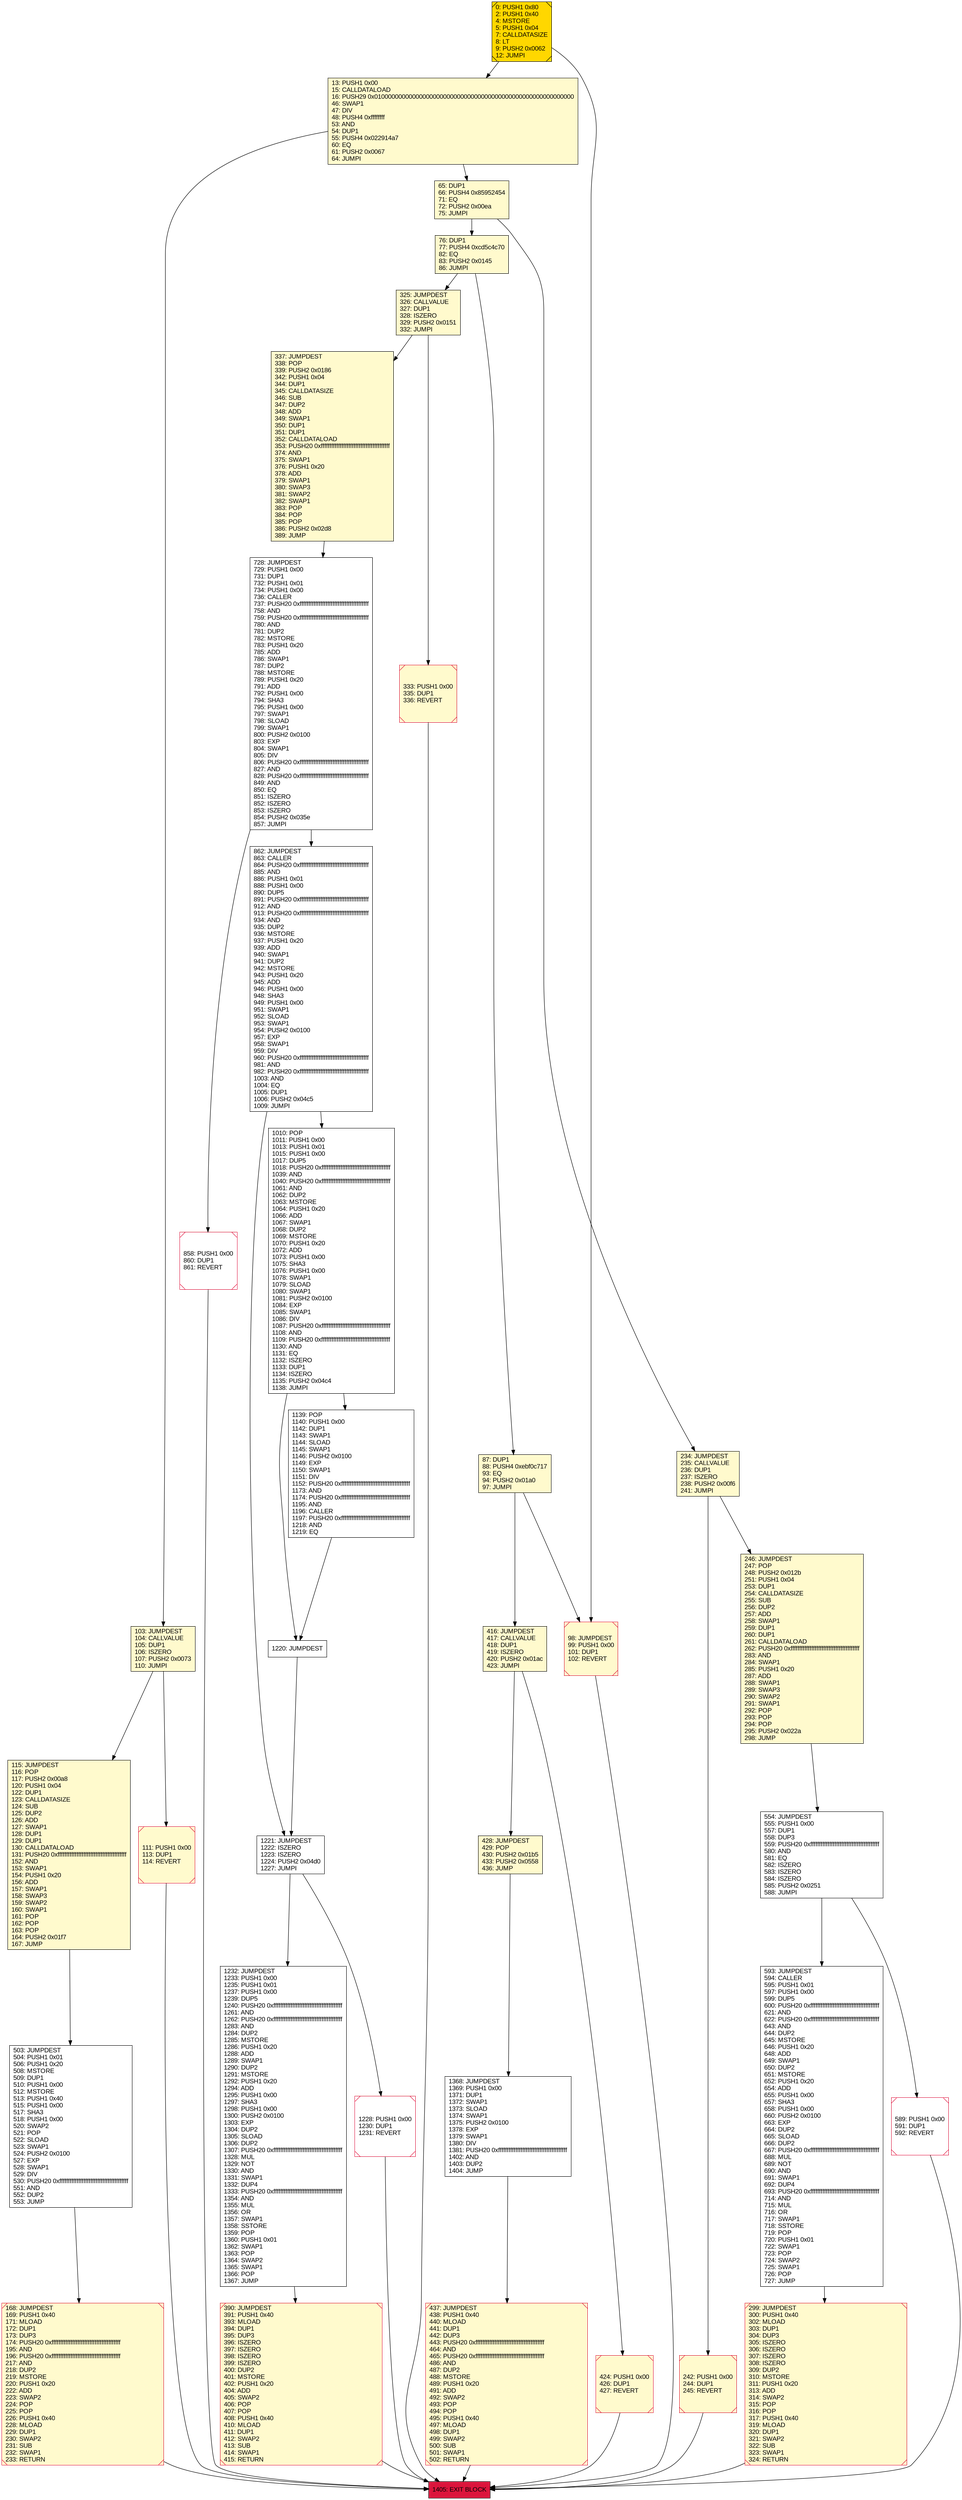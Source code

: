 digraph G {
bgcolor=transparent rankdir=UD;
node [shape=box style=filled color=black fillcolor=white fontname=arial fontcolor=black];
503 [label="503: JUMPDEST\l504: PUSH1 0x01\l506: PUSH1 0x20\l508: MSTORE\l509: DUP1\l510: PUSH1 0x00\l512: MSTORE\l513: PUSH1 0x40\l515: PUSH1 0x00\l517: SHA3\l518: PUSH1 0x00\l520: SWAP2\l521: POP\l522: SLOAD\l523: SWAP1\l524: PUSH2 0x0100\l527: EXP\l528: SWAP1\l529: DIV\l530: PUSH20 0xffffffffffffffffffffffffffffffffffffffff\l551: AND\l552: DUP2\l553: JUMP\l" ];
13 [label="13: PUSH1 0x00\l15: CALLDATALOAD\l16: PUSH29 0x0100000000000000000000000000000000000000000000000000000000\l46: SWAP1\l47: DIV\l48: PUSH4 0xffffffff\l53: AND\l54: DUP1\l55: PUSH4 0x022914a7\l60: EQ\l61: PUSH2 0x0067\l64: JUMPI\l" fillcolor=lemonchiffon ];
554 [label="554: JUMPDEST\l555: PUSH1 0x00\l557: DUP1\l558: DUP3\l559: PUSH20 0xffffffffffffffffffffffffffffffffffffffff\l580: AND\l581: EQ\l582: ISZERO\l583: ISZERO\l584: ISZERO\l585: PUSH2 0x0251\l588: JUMPI\l" ];
87 [label="87: DUP1\l88: PUSH4 0xebf0c717\l93: EQ\l94: PUSH2 0x01a0\l97: JUMPI\l" fillcolor=lemonchiffon ];
103 [label="103: JUMPDEST\l104: CALLVALUE\l105: DUP1\l106: ISZERO\l107: PUSH2 0x0073\l110: JUMPI\l" fillcolor=lemonchiffon ];
424 [label="424: PUSH1 0x00\l426: DUP1\l427: REVERT\l" fillcolor=lemonchiffon shape=Msquare color=crimson ];
1220 [label="1220: JUMPDEST\l" ];
111 [label="111: PUSH1 0x00\l113: DUP1\l114: REVERT\l" fillcolor=lemonchiffon shape=Msquare color=crimson ];
242 [label="242: PUSH1 0x00\l244: DUP1\l245: REVERT\l" fillcolor=lemonchiffon shape=Msquare color=crimson ];
1139 [label="1139: POP\l1140: PUSH1 0x00\l1142: DUP1\l1143: SWAP1\l1144: SLOAD\l1145: SWAP1\l1146: PUSH2 0x0100\l1149: EXP\l1150: SWAP1\l1151: DIV\l1152: PUSH20 0xffffffffffffffffffffffffffffffffffffffff\l1173: AND\l1174: PUSH20 0xffffffffffffffffffffffffffffffffffffffff\l1195: AND\l1196: CALLER\l1197: PUSH20 0xffffffffffffffffffffffffffffffffffffffff\l1218: AND\l1219: EQ\l" ];
299 [label="299: JUMPDEST\l300: PUSH1 0x40\l302: MLOAD\l303: DUP1\l304: DUP3\l305: ISZERO\l306: ISZERO\l307: ISZERO\l308: ISZERO\l309: DUP2\l310: MSTORE\l311: PUSH1 0x20\l313: ADD\l314: SWAP2\l315: POP\l316: POP\l317: PUSH1 0x40\l319: MLOAD\l320: DUP1\l321: SWAP2\l322: SUB\l323: SWAP1\l324: RETURN\l" fillcolor=lemonchiffon shape=Msquare color=crimson ];
1232 [label="1232: JUMPDEST\l1233: PUSH1 0x00\l1235: PUSH1 0x01\l1237: PUSH1 0x00\l1239: DUP5\l1240: PUSH20 0xffffffffffffffffffffffffffffffffffffffff\l1261: AND\l1262: PUSH20 0xffffffffffffffffffffffffffffffffffffffff\l1283: AND\l1284: DUP2\l1285: MSTORE\l1286: PUSH1 0x20\l1288: ADD\l1289: SWAP1\l1290: DUP2\l1291: MSTORE\l1292: PUSH1 0x20\l1294: ADD\l1295: PUSH1 0x00\l1297: SHA3\l1298: PUSH1 0x00\l1300: PUSH2 0x0100\l1303: EXP\l1304: DUP2\l1305: SLOAD\l1306: DUP2\l1307: PUSH20 0xffffffffffffffffffffffffffffffffffffffff\l1328: MUL\l1329: NOT\l1330: AND\l1331: SWAP1\l1332: DUP4\l1333: PUSH20 0xffffffffffffffffffffffffffffffffffffffff\l1354: AND\l1355: MUL\l1356: OR\l1357: SWAP1\l1358: SSTORE\l1359: POP\l1360: PUSH1 0x01\l1362: SWAP1\l1363: POP\l1364: SWAP2\l1365: SWAP1\l1366: POP\l1367: JUMP\l" ];
862 [label="862: JUMPDEST\l863: CALLER\l864: PUSH20 0xffffffffffffffffffffffffffffffffffffffff\l885: AND\l886: PUSH1 0x01\l888: PUSH1 0x00\l890: DUP5\l891: PUSH20 0xffffffffffffffffffffffffffffffffffffffff\l912: AND\l913: PUSH20 0xffffffffffffffffffffffffffffffffffffffff\l934: AND\l935: DUP2\l936: MSTORE\l937: PUSH1 0x20\l939: ADD\l940: SWAP1\l941: DUP2\l942: MSTORE\l943: PUSH1 0x20\l945: ADD\l946: PUSH1 0x00\l948: SHA3\l949: PUSH1 0x00\l951: SWAP1\l952: SLOAD\l953: SWAP1\l954: PUSH2 0x0100\l957: EXP\l958: SWAP1\l959: DIV\l960: PUSH20 0xffffffffffffffffffffffffffffffffffffffff\l981: AND\l982: PUSH20 0xffffffffffffffffffffffffffffffffffffffff\l1003: AND\l1004: EQ\l1005: DUP1\l1006: PUSH2 0x04c5\l1009: JUMPI\l" ];
428 [label="428: JUMPDEST\l429: POP\l430: PUSH2 0x01b5\l433: PUSH2 0x0558\l436: JUMP\l" fillcolor=lemonchiffon ];
234 [label="234: JUMPDEST\l235: CALLVALUE\l236: DUP1\l237: ISZERO\l238: PUSH2 0x00f6\l241: JUMPI\l" fillcolor=lemonchiffon ];
115 [label="115: JUMPDEST\l116: POP\l117: PUSH2 0x00a8\l120: PUSH1 0x04\l122: DUP1\l123: CALLDATASIZE\l124: SUB\l125: DUP2\l126: ADD\l127: SWAP1\l128: DUP1\l129: DUP1\l130: CALLDATALOAD\l131: PUSH20 0xffffffffffffffffffffffffffffffffffffffff\l152: AND\l153: SWAP1\l154: PUSH1 0x20\l156: ADD\l157: SWAP1\l158: SWAP3\l159: SWAP2\l160: SWAP1\l161: POP\l162: POP\l163: POP\l164: PUSH2 0x01f7\l167: JUMP\l" fillcolor=lemonchiffon ];
416 [label="416: JUMPDEST\l417: CALLVALUE\l418: DUP1\l419: ISZERO\l420: PUSH2 0x01ac\l423: JUMPI\l" fillcolor=lemonchiffon ];
337 [label="337: JUMPDEST\l338: POP\l339: PUSH2 0x0186\l342: PUSH1 0x04\l344: DUP1\l345: CALLDATASIZE\l346: SUB\l347: DUP2\l348: ADD\l349: SWAP1\l350: DUP1\l351: DUP1\l352: CALLDATALOAD\l353: PUSH20 0xffffffffffffffffffffffffffffffffffffffff\l374: AND\l375: SWAP1\l376: PUSH1 0x20\l378: ADD\l379: SWAP1\l380: SWAP3\l381: SWAP2\l382: SWAP1\l383: POP\l384: POP\l385: POP\l386: PUSH2 0x02d8\l389: JUMP\l" fillcolor=lemonchiffon ];
0 [label="0: PUSH1 0x80\l2: PUSH1 0x40\l4: MSTORE\l5: PUSH1 0x04\l7: CALLDATASIZE\l8: LT\l9: PUSH2 0x0062\l12: JUMPI\l" fillcolor=lemonchiffon shape=Msquare fillcolor=gold ];
65 [label="65: DUP1\l66: PUSH4 0x85952454\l71: EQ\l72: PUSH2 0x00ea\l75: JUMPI\l" fillcolor=lemonchiffon ];
437 [label="437: JUMPDEST\l438: PUSH1 0x40\l440: MLOAD\l441: DUP1\l442: DUP3\l443: PUSH20 0xffffffffffffffffffffffffffffffffffffffff\l464: AND\l465: PUSH20 0xffffffffffffffffffffffffffffffffffffffff\l486: AND\l487: DUP2\l488: MSTORE\l489: PUSH1 0x20\l491: ADD\l492: SWAP2\l493: POP\l494: POP\l495: PUSH1 0x40\l497: MLOAD\l498: DUP1\l499: SWAP2\l500: SUB\l501: SWAP1\l502: RETURN\l" fillcolor=lemonchiffon shape=Msquare color=crimson ];
98 [label="98: JUMPDEST\l99: PUSH1 0x00\l101: DUP1\l102: REVERT\l" fillcolor=lemonchiffon shape=Msquare color=crimson ];
1010 [label="1010: POP\l1011: PUSH1 0x00\l1013: PUSH1 0x01\l1015: PUSH1 0x00\l1017: DUP5\l1018: PUSH20 0xffffffffffffffffffffffffffffffffffffffff\l1039: AND\l1040: PUSH20 0xffffffffffffffffffffffffffffffffffffffff\l1061: AND\l1062: DUP2\l1063: MSTORE\l1064: PUSH1 0x20\l1066: ADD\l1067: SWAP1\l1068: DUP2\l1069: MSTORE\l1070: PUSH1 0x20\l1072: ADD\l1073: PUSH1 0x00\l1075: SHA3\l1076: PUSH1 0x00\l1078: SWAP1\l1079: SLOAD\l1080: SWAP1\l1081: PUSH2 0x0100\l1084: EXP\l1085: SWAP1\l1086: DIV\l1087: PUSH20 0xffffffffffffffffffffffffffffffffffffffff\l1108: AND\l1109: PUSH20 0xffffffffffffffffffffffffffffffffffffffff\l1130: AND\l1131: EQ\l1132: ISZERO\l1133: DUP1\l1134: ISZERO\l1135: PUSH2 0x04c4\l1138: JUMPI\l" ];
333 [label="333: PUSH1 0x00\l335: DUP1\l336: REVERT\l" fillcolor=lemonchiffon shape=Msquare color=crimson ];
589 [label="589: PUSH1 0x00\l591: DUP1\l592: REVERT\l" shape=Msquare color=crimson ];
1221 [label="1221: JUMPDEST\l1222: ISZERO\l1223: ISZERO\l1224: PUSH2 0x04d0\l1227: JUMPI\l" ];
1228 [label="1228: PUSH1 0x00\l1230: DUP1\l1231: REVERT\l" shape=Msquare color=crimson ];
1368 [label="1368: JUMPDEST\l1369: PUSH1 0x00\l1371: DUP1\l1372: SWAP1\l1373: SLOAD\l1374: SWAP1\l1375: PUSH2 0x0100\l1378: EXP\l1379: SWAP1\l1380: DIV\l1381: PUSH20 0xffffffffffffffffffffffffffffffffffffffff\l1402: AND\l1403: DUP2\l1404: JUMP\l" ];
593 [label="593: JUMPDEST\l594: CALLER\l595: PUSH1 0x01\l597: PUSH1 0x00\l599: DUP5\l600: PUSH20 0xffffffffffffffffffffffffffffffffffffffff\l621: AND\l622: PUSH20 0xffffffffffffffffffffffffffffffffffffffff\l643: AND\l644: DUP2\l645: MSTORE\l646: PUSH1 0x20\l648: ADD\l649: SWAP1\l650: DUP2\l651: MSTORE\l652: PUSH1 0x20\l654: ADD\l655: PUSH1 0x00\l657: SHA3\l658: PUSH1 0x00\l660: PUSH2 0x0100\l663: EXP\l664: DUP2\l665: SLOAD\l666: DUP2\l667: PUSH20 0xffffffffffffffffffffffffffffffffffffffff\l688: MUL\l689: NOT\l690: AND\l691: SWAP1\l692: DUP4\l693: PUSH20 0xffffffffffffffffffffffffffffffffffffffff\l714: AND\l715: MUL\l716: OR\l717: SWAP1\l718: SSTORE\l719: POP\l720: PUSH1 0x01\l722: SWAP1\l723: POP\l724: SWAP2\l725: SWAP1\l726: POP\l727: JUMP\l" ];
76 [label="76: DUP1\l77: PUSH4 0xcd5c4c70\l82: EQ\l83: PUSH2 0x0145\l86: JUMPI\l" fillcolor=lemonchiffon ];
390 [label="390: JUMPDEST\l391: PUSH1 0x40\l393: MLOAD\l394: DUP1\l395: DUP3\l396: ISZERO\l397: ISZERO\l398: ISZERO\l399: ISZERO\l400: DUP2\l401: MSTORE\l402: PUSH1 0x20\l404: ADD\l405: SWAP2\l406: POP\l407: POP\l408: PUSH1 0x40\l410: MLOAD\l411: DUP1\l412: SWAP2\l413: SUB\l414: SWAP1\l415: RETURN\l" fillcolor=lemonchiffon shape=Msquare color=crimson ];
325 [label="325: JUMPDEST\l326: CALLVALUE\l327: DUP1\l328: ISZERO\l329: PUSH2 0x0151\l332: JUMPI\l" fillcolor=lemonchiffon ];
168 [label="168: JUMPDEST\l169: PUSH1 0x40\l171: MLOAD\l172: DUP1\l173: DUP3\l174: PUSH20 0xffffffffffffffffffffffffffffffffffffffff\l195: AND\l196: PUSH20 0xffffffffffffffffffffffffffffffffffffffff\l217: AND\l218: DUP2\l219: MSTORE\l220: PUSH1 0x20\l222: ADD\l223: SWAP2\l224: POP\l225: POP\l226: PUSH1 0x40\l228: MLOAD\l229: DUP1\l230: SWAP2\l231: SUB\l232: SWAP1\l233: RETURN\l" fillcolor=lemonchiffon shape=Msquare color=crimson ];
246 [label="246: JUMPDEST\l247: POP\l248: PUSH2 0x012b\l251: PUSH1 0x04\l253: DUP1\l254: CALLDATASIZE\l255: SUB\l256: DUP2\l257: ADD\l258: SWAP1\l259: DUP1\l260: DUP1\l261: CALLDATALOAD\l262: PUSH20 0xffffffffffffffffffffffffffffffffffffffff\l283: AND\l284: SWAP1\l285: PUSH1 0x20\l287: ADD\l288: SWAP1\l289: SWAP3\l290: SWAP2\l291: SWAP1\l292: POP\l293: POP\l294: POP\l295: PUSH2 0x022a\l298: JUMP\l" fillcolor=lemonchiffon ];
858 [label="858: PUSH1 0x00\l860: DUP1\l861: REVERT\l" shape=Msquare color=crimson ];
728 [label="728: JUMPDEST\l729: PUSH1 0x00\l731: DUP1\l732: PUSH1 0x01\l734: PUSH1 0x00\l736: CALLER\l737: PUSH20 0xffffffffffffffffffffffffffffffffffffffff\l758: AND\l759: PUSH20 0xffffffffffffffffffffffffffffffffffffffff\l780: AND\l781: DUP2\l782: MSTORE\l783: PUSH1 0x20\l785: ADD\l786: SWAP1\l787: DUP2\l788: MSTORE\l789: PUSH1 0x20\l791: ADD\l792: PUSH1 0x00\l794: SHA3\l795: PUSH1 0x00\l797: SWAP1\l798: SLOAD\l799: SWAP1\l800: PUSH2 0x0100\l803: EXP\l804: SWAP1\l805: DIV\l806: PUSH20 0xffffffffffffffffffffffffffffffffffffffff\l827: AND\l828: PUSH20 0xffffffffffffffffffffffffffffffffffffffff\l849: AND\l850: EQ\l851: ISZERO\l852: ISZERO\l853: ISZERO\l854: PUSH2 0x035e\l857: JUMPI\l" ];
1405 [label="1405: EXIT BLOCK\l" fillcolor=crimson ];
1221 -> 1228;
168 -> 1405;
858 -> 1405;
103 -> 111;
13 -> 103;
1368 -> 437;
1228 -> 1405;
333 -> 1405;
589 -> 1405;
98 -> 1405;
1139 -> 1220;
437 -> 1405;
1010 -> 1220;
87 -> 416;
103 -> 115;
416 -> 424;
554 -> 589;
242 -> 1405;
554 -> 593;
428 -> 1368;
111 -> 1405;
862 -> 1221;
65 -> 234;
246 -> 554;
1010 -> 1139;
1221 -> 1232;
0 -> 98;
390 -> 1405;
728 -> 858;
76 -> 325;
234 -> 242;
65 -> 76;
325 -> 333;
337 -> 728;
325 -> 337;
115 -> 503;
87 -> 98;
234 -> 246;
728 -> 862;
1220 -> 1221;
0 -> 13;
13 -> 65;
299 -> 1405;
1232 -> 390;
862 -> 1010;
424 -> 1405;
76 -> 87;
593 -> 299;
416 -> 428;
503 -> 168;
}